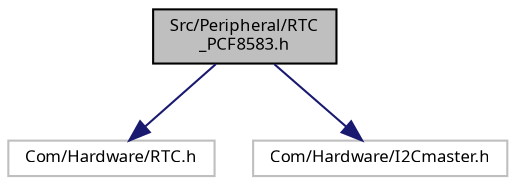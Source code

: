 digraph "Src/Peripheral/RTC_PCF8583.h"
{
  edge [fontname="Sans",fontsize="8",labelfontname="Sans",labelfontsize="8"];
  node [fontname="Sans",fontsize="8",shape=record];
  Node1 [label="Src/Peripheral/RTC\l_PCF8583.h",height=0.2,width=0.4,color="black", fillcolor="grey75", style="filled", fontcolor="black"];
  Node1 -> Node2 [color="midnightblue",fontsize="8",style="solid",fontname="Sans"];
  Node2 [label="Com/Hardware/RTC.h",height=0.2,width=0.4,color="grey75", fillcolor="white", style="filled"];
  Node1 -> Node3 [color="midnightblue",fontsize="8",style="solid",fontname="Sans"];
  Node3 [label="Com/Hardware/I2Cmaster.h",height=0.2,width=0.4,color="grey75", fillcolor="white", style="filled"];
}

